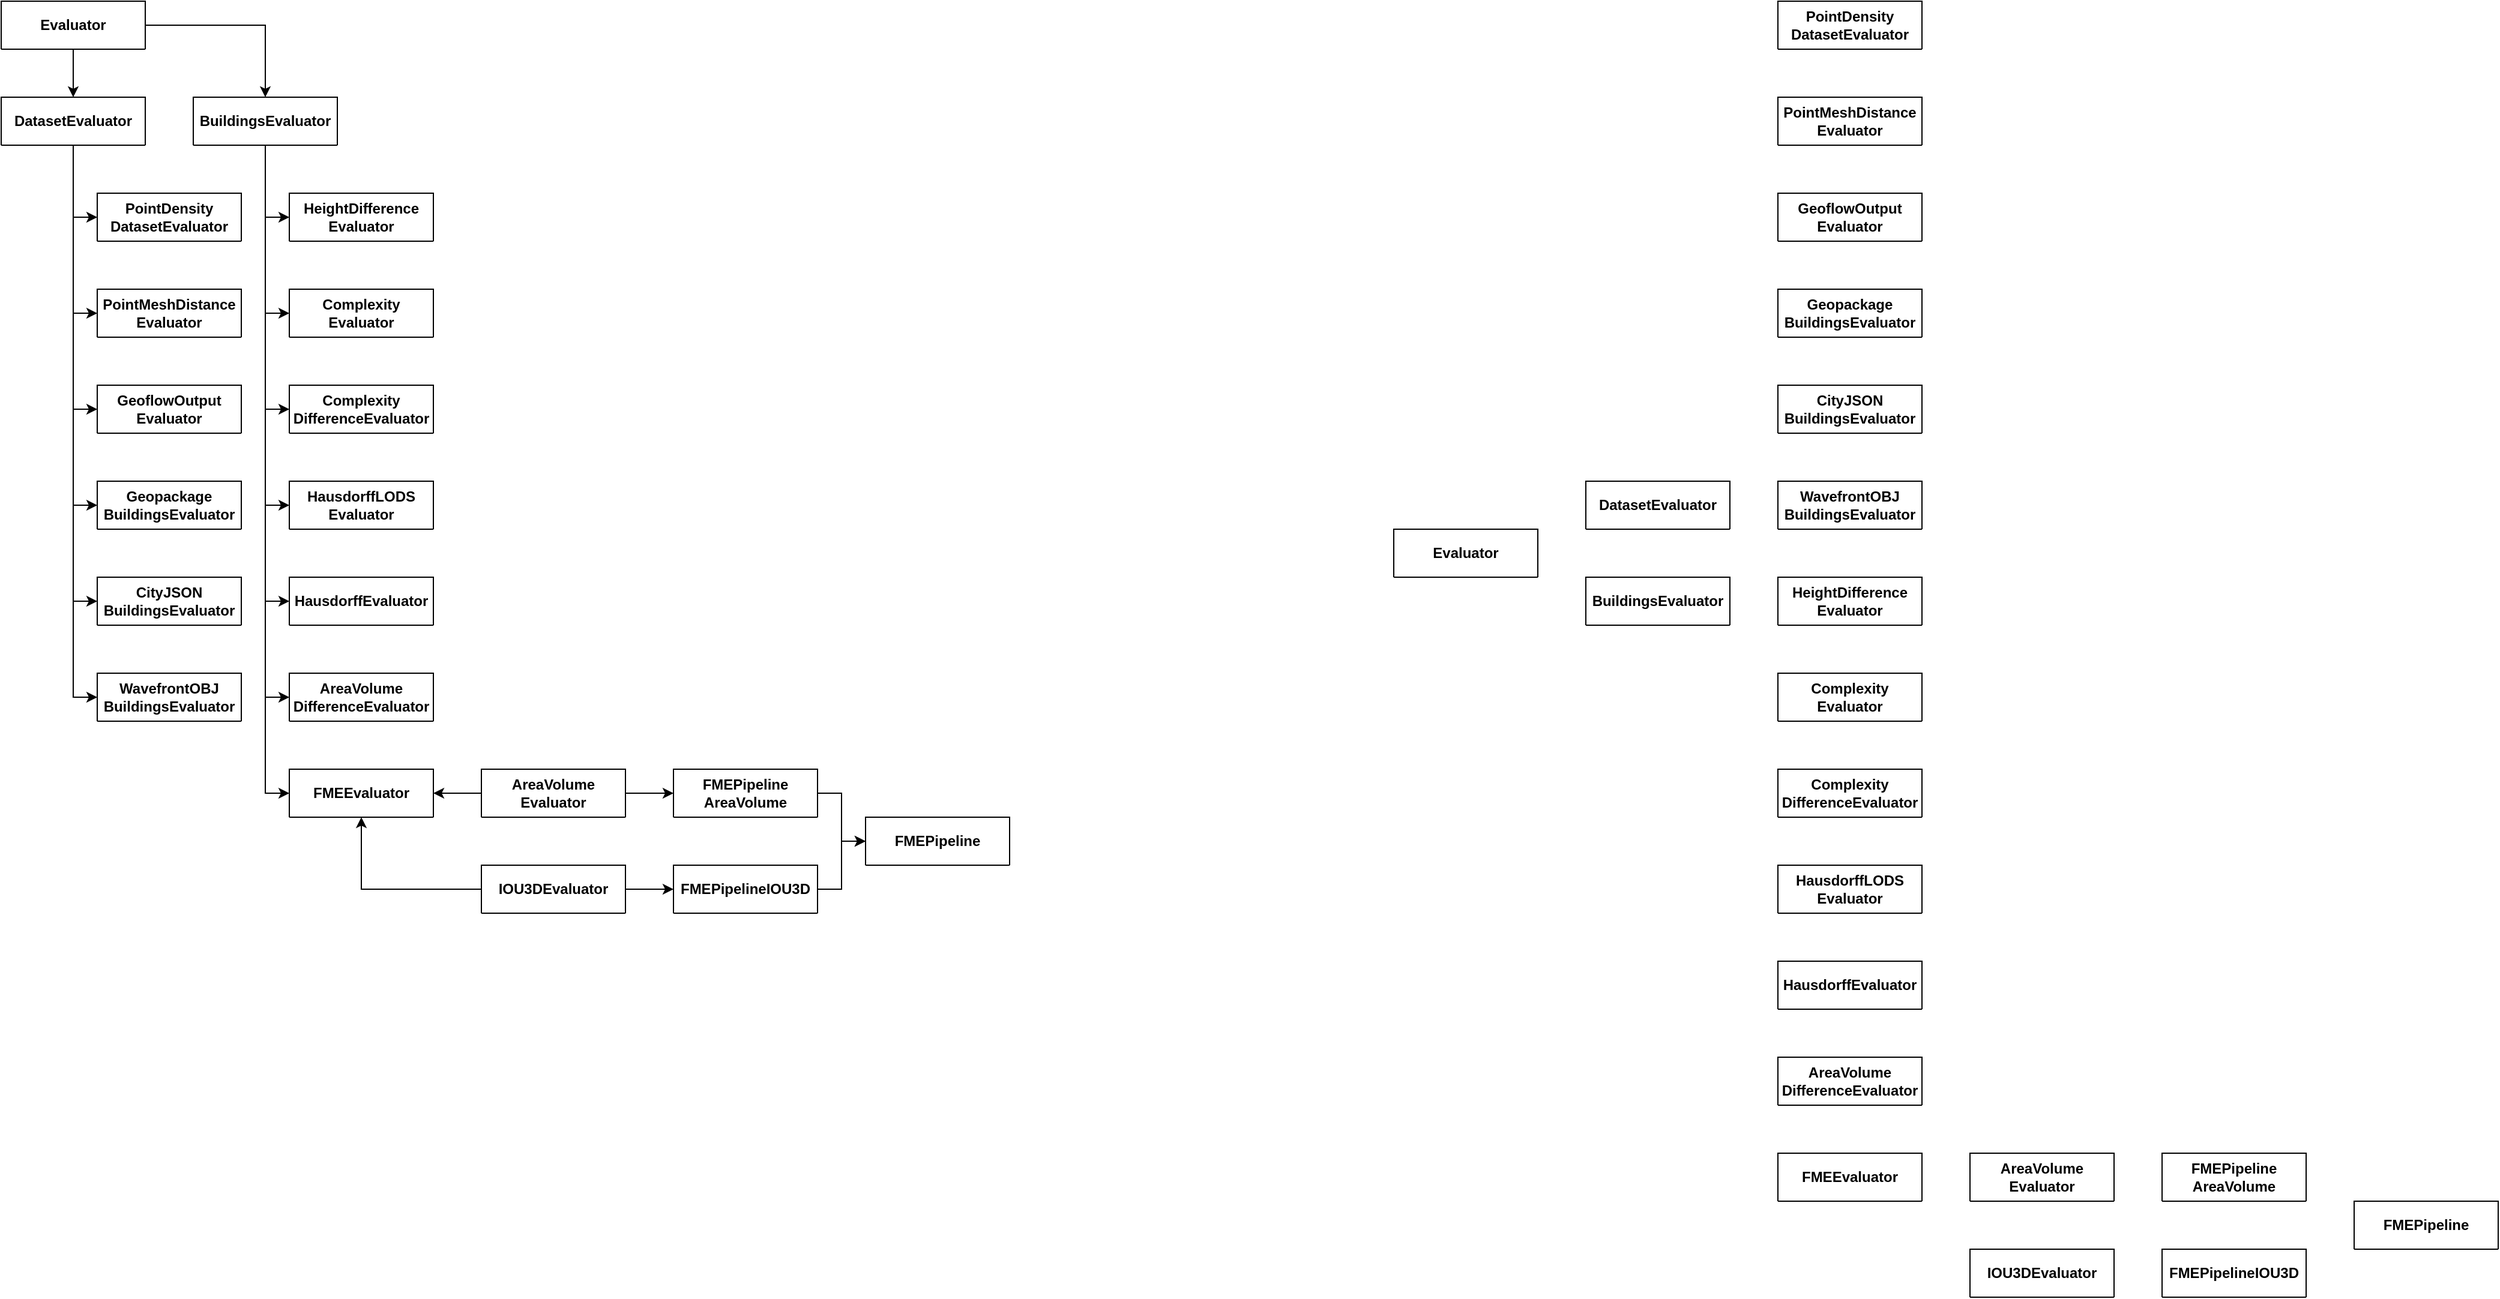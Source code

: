 <mxfile version="24.4.8" type="device">
  <diagram name="Page-1" id="tG113Dx0UTRvUsWC_VEV">
    <mxGraphModel dx="2586" dy="1485" grid="1" gridSize="10" guides="1" tooltips="1" connect="1" arrows="1" fold="1" page="1" pageScale="1" pageWidth="2336" pageHeight="1654" math="0" shadow="0">
      <root>
        <mxCell id="0" />
        <mxCell id="1" parent="0" />
        <mxCell id="yhyZuNFHsonwzHwim62v-65" value="&lt;b&gt;Evaluator&lt;/b&gt;" style="swimlane;fontStyle=0;childLayout=stackLayout;horizontal=1;startSize=40;fillColor=none;horizontalStack=0;resizeParent=1;resizeParentMax=0;resizeLast=0;collapsible=1;marginBottom=0;whiteSpace=wrap;html=1;" vertex="1" parent="1">
          <mxGeometry x="1240" y="720" width="120" height="40" as="geometry" />
        </mxCell>
        <mxCell id="yhyZuNFHsonwzHwim62v-70" value="&lt;b&gt;BuildingsEvaluator&lt;/b&gt;" style="swimlane;fontStyle=0;childLayout=stackLayout;horizontal=1;startSize=40;fillColor=none;horizontalStack=0;resizeParent=1;resizeParentMax=0;resizeLast=0;collapsible=1;marginBottom=0;whiteSpace=wrap;html=1;" vertex="1" parent="1">
          <mxGeometry x="1400" y="760" width="120" height="40" as="geometry" />
        </mxCell>
        <mxCell id="yhyZuNFHsonwzHwim62v-71" value="&lt;b&gt;DatasetEvaluator&lt;/b&gt;" style="swimlane;fontStyle=0;childLayout=stackLayout;horizontal=1;startSize=40;fillColor=none;horizontalStack=0;resizeParent=1;resizeParentMax=0;resizeLast=0;collapsible=1;marginBottom=0;whiteSpace=wrap;html=1;" vertex="1" parent="1">
          <mxGeometry x="1400" y="680" width="120" height="40" as="geometry" />
        </mxCell>
        <mxCell id="yhyZuNFHsonwzHwim62v-72" value="&lt;b&gt;PointDensity&lt;/b&gt;&lt;div&gt;&lt;b&gt;DatasetEvaluator&lt;/b&gt;&lt;/div&gt;" style="swimlane;fontStyle=0;childLayout=stackLayout;horizontal=1;startSize=40;fillColor=none;horizontalStack=0;resizeParent=1;resizeParentMax=0;resizeLast=0;collapsible=1;marginBottom=0;whiteSpace=wrap;html=1;" vertex="1" parent="1">
          <mxGeometry x="1560" y="280" width="120" height="40" as="geometry" />
        </mxCell>
        <mxCell id="yhyZuNFHsonwzHwim62v-73" value="&lt;b&gt;PointMeshDistance&lt;/b&gt;&lt;div&gt;&lt;b&gt;Evaluator&lt;/b&gt;&lt;/div&gt;" style="swimlane;fontStyle=0;childLayout=stackLayout;horizontal=1;startSize=40;fillColor=none;horizontalStack=0;resizeParent=1;resizeParentMax=0;resizeLast=0;collapsible=1;marginBottom=0;whiteSpace=wrap;html=1;" vertex="1" parent="1">
          <mxGeometry x="1560" y="360" width="120" height="40" as="geometry" />
        </mxCell>
        <mxCell id="yhyZuNFHsonwzHwim62v-74" value="&lt;b&gt;GeoflowOutput&lt;/b&gt;&lt;div&gt;&lt;b&gt;Evaluator&lt;/b&gt;&lt;/div&gt;" style="swimlane;fontStyle=0;childLayout=stackLayout;horizontal=1;startSize=40;fillColor=none;horizontalStack=0;resizeParent=1;resizeParentMax=0;resizeLast=0;collapsible=1;marginBottom=0;whiteSpace=wrap;html=1;" vertex="1" parent="1">
          <mxGeometry x="1560" y="440" width="120" height="40" as="geometry" />
        </mxCell>
        <mxCell id="yhyZuNFHsonwzHwim62v-75" value="&lt;b&gt;Geopackage&lt;/b&gt;&lt;div&gt;&lt;b&gt;BuildingsEvaluator&lt;/b&gt;&lt;/div&gt;" style="swimlane;fontStyle=0;childLayout=stackLayout;horizontal=1;startSize=40;fillColor=none;horizontalStack=0;resizeParent=1;resizeParentMax=0;resizeLast=0;collapsible=1;marginBottom=0;whiteSpace=wrap;html=1;" vertex="1" parent="1">
          <mxGeometry x="1560" y="520" width="120" height="40" as="geometry" />
        </mxCell>
        <mxCell id="yhyZuNFHsonwzHwim62v-76" value="&lt;b&gt;CityJSON&lt;/b&gt;&lt;div&gt;&lt;b&gt;BuildingsEvaluator&lt;/b&gt;&lt;/div&gt;" style="swimlane;fontStyle=0;childLayout=stackLayout;horizontal=1;startSize=40;fillColor=none;horizontalStack=0;resizeParent=1;resizeParentMax=0;resizeLast=0;collapsible=1;marginBottom=0;whiteSpace=wrap;html=1;" vertex="1" parent="1">
          <mxGeometry x="1560" y="600" width="120" height="40" as="geometry" />
        </mxCell>
        <mxCell id="yhyZuNFHsonwzHwim62v-77" value="&lt;b&gt;WavefrontOBJ&lt;/b&gt;&lt;div&gt;&lt;b&gt;BuildingsEvaluator&lt;/b&gt;&lt;/div&gt;" style="swimlane;fontStyle=0;childLayout=stackLayout;horizontal=1;startSize=40;fillColor=none;horizontalStack=0;resizeParent=1;resizeParentMax=0;resizeLast=0;collapsible=1;marginBottom=0;whiteSpace=wrap;html=1;" vertex="1" parent="1">
          <mxGeometry x="1560" y="680" width="120" height="40" as="geometry" />
        </mxCell>
        <mxCell id="yhyZuNFHsonwzHwim62v-78" value="&lt;b&gt;HeightDifference&lt;/b&gt;&lt;div&gt;&lt;b&gt;Evaluator&lt;/b&gt;&lt;/div&gt;" style="swimlane;fontStyle=0;childLayout=stackLayout;horizontal=1;startSize=40;fillColor=none;horizontalStack=0;resizeParent=1;resizeParentMax=0;resizeLast=0;collapsible=1;marginBottom=0;whiteSpace=wrap;html=1;" vertex="1" parent="1">
          <mxGeometry x="1560" y="760" width="120" height="40" as="geometry" />
        </mxCell>
        <mxCell id="yhyZuNFHsonwzHwim62v-79" value="&lt;b&gt;Complexity&lt;/b&gt;&lt;div&gt;&lt;b&gt;Evaluator&lt;/b&gt;&lt;/div&gt;" style="swimlane;fontStyle=0;childLayout=stackLayout;horizontal=1;startSize=40;fillColor=none;horizontalStack=0;resizeParent=1;resizeParentMax=0;resizeLast=0;collapsible=1;marginBottom=0;whiteSpace=wrap;html=1;" vertex="1" parent="1">
          <mxGeometry x="1560" y="840" width="120" height="40" as="geometry" />
        </mxCell>
        <mxCell id="yhyZuNFHsonwzHwim62v-80" value="&lt;b&gt;Complexity&lt;/b&gt;&lt;div&gt;&lt;b&gt;DifferenceEvaluator&lt;/b&gt;&lt;/div&gt;" style="swimlane;fontStyle=0;childLayout=stackLayout;horizontal=1;startSize=40;fillColor=none;horizontalStack=0;resizeParent=1;resizeParentMax=0;resizeLast=0;collapsible=1;marginBottom=0;whiteSpace=wrap;html=1;" vertex="1" parent="1">
          <mxGeometry x="1560" y="920" width="120" height="40" as="geometry" />
        </mxCell>
        <mxCell id="yhyZuNFHsonwzHwim62v-81" value="&lt;b&gt;HausdorffLODS&lt;/b&gt;&lt;div&gt;&lt;b&gt;Evaluator&lt;/b&gt;&lt;/div&gt;" style="swimlane;fontStyle=0;childLayout=stackLayout;horizontal=1;startSize=40;fillColor=none;horizontalStack=0;resizeParent=1;resizeParentMax=0;resizeLast=0;collapsible=1;marginBottom=0;whiteSpace=wrap;html=1;" vertex="1" parent="1">
          <mxGeometry x="1560" y="1000" width="120" height="40" as="geometry" />
        </mxCell>
        <mxCell id="yhyZuNFHsonwzHwim62v-82" value="&lt;b&gt;HausdorffEvaluator&lt;/b&gt;" style="swimlane;fontStyle=0;childLayout=stackLayout;horizontal=1;startSize=40;fillColor=none;horizontalStack=0;resizeParent=1;resizeParentMax=0;resizeLast=0;collapsible=1;marginBottom=0;whiteSpace=wrap;html=1;" vertex="1" parent="1">
          <mxGeometry x="1560" y="1080" width="120" height="40" as="geometry" />
        </mxCell>
        <mxCell id="yhyZuNFHsonwzHwim62v-83" value="&lt;b&gt;AreaVolume&lt;/b&gt;&lt;div&gt;&lt;b&gt;DifferenceEvaluator&lt;/b&gt;&lt;/div&gt;" style="swimlane;fontStyle=0;childLayout=stackLayout;horizontal=1;startSize=40;fillColor=none;horizontalStack=0;resizeParent=1;resizeParentMax=0;resizeLast=0;collapsible=1;marginBottom=0;whiteSpace=wrap;html=1;" vertex="1" parent="1">
          <mxGeometry x="1560" y="1160" width="120" height="40" as="geometry" />
        </mxCell>
        <mxCell id="yhyZuNFHsonwzHwim62v-84" value="&lt;b&gt;FMEEvaluator&lt;/b&gt;" style="swimlane;fontStyle=0;childLayout=stackLayout;horizontal=1;startSize=40;fillColor=none;horizontalStack=0;resizeParent=1;resizeParentMax=0;resizeLast=0;collapsible=1;marginBottom=0;whiteSpace=wrap;html=1;" vertex="1" parent="1">
          <mxGeometry x="1560" y="1240" width="120" height="40" as="geometry" />
        </mxCell>
        <mxCell id="yhyZuNFHsonwzHwim62v-85" value="&lt;b&gt;AreaVolume&lt;/b&gt;&lt;div&gt;&lt;b&gt;Evaluator&lt;/b&gt;&lt;/div&gt;" style="swimlane;fontStyle=0;childLayout=stackLayout;horizontal=1;startSize=40;fillColor=none;horizontalStack=0;resizeParent=1;resizeParentMax=0;resizeLast=0;collapsible=1;marginBottom=0;whiteSpace=wrap;html=1;" vertex="1" parent="1">
          <mxGeometry x="1720" y="1240" width="120" height="40" as="geometry" />
        </mxCell>
        <mxCell id="yhyZuNFHsonwzHwim62v-86" value="&lt;b&gt;IOU3DEvaluator&lt;/b&gt;" style="swimlane;fontStyle=0;childLayout=stackLayout;horizontal=1;startSize=40;fillColor=none;horizontalStack=0;resizeParent=1;resizeParentMax=0;resizeLast=0;collapsible=1;marginBottom=0;whiteSpace=wrap;html=1;" vertex="1" parent="1">
          <mxGeometry x="1720" y="1320" width="120" height="40" as="geometry" />
        </mxCell>
        <mxCell id="yhyZuNFHsonwzHwim62v-87" value="&lt;b&gt;FMEPipeline&lt;/b&gt;&lt;div&gt;&lt;b&gt;AreaVolume&lt;/b&gt;&lt;/div&gt;" style="swimlane;fontStyle=0;childLayout=stackLayout;horizontal=1;startSize=40;fillColor=none;horizontalStack=0;resizeParent=1;resizeParentMax=0;resizeLast=0;collapsible=1;marginBottom=0;whiteSpace=wrap;html=1;" vertex="1" parent="1">
          <mxGeometry x="1880" y="1240" width="120" height="40" as="geometry" />
        </mxCell>
        <mxCell id="yhyZuNFHsonwzHwim62v-88" value="&lt;b&gt;FMEPipelineIOU3D&lt;/b&gt;" style="swimlane;fontStyle=0;childLayout=stackLayout;horizontal=1;startSize=40;fillColor=none;horizontalStack=0;resizeParent=1;resizeParentMax=0;resizeLast=0;collapsible=1;marginBottom=0;whiteSpace=wrap;html=1;" vertex="1" parent="1">
          <mxGeometry x="1880" y="1320" width="120" height="40" as="geometry" />
        </mxCell>
        <mxCell id="yhyZuNFHsonwzHwim62v-89" value="&lt;b&gt;FMEPipeline&lt;/b&gt;" style="swimlane;fontStyle=0;childLayout=stackLayout;horizontal=1;startSize=40;fillColor=none;horizontalStack=0;resizeParent=1;resizeParentMax=0;resizeLast=0;collapsible=1;marginBottom=0;whiteSpace=wrap;html=1;" vertex="1" parent="1">
          <mxGeometry x="2040" y="1280" width="120" height="40" as="geometry" />
        </mxCell>
        <mxCell id="yhyZuNFHsonwzHwim62v-111" style="edgeStyle=orthogonalEdgeStyle;rounded=0;orthogonalLoop=1;jettySize=auto;html=1;entryX=0.5;entryY=0;entryDx=0;entryDy=0;" edge="1" parent="1" source="yhyZuNFHsonwzHwim62v-90" target="yhyZuNFHsonwzHwim62v-92">
          <mxGeometry relative="1" as="geometry" />
        </mxCell>
        <mxCell id="yhyZuNFHsonwzHwim62v-118" style="edgeStyle=orthogonalEdgeStyle;rounded=0;orthogonalLoop=1;jettySize=auto;html=1;" edge="1" parent="1" source="yhyZuNFHsonwzHwim62v-90" target="yhyZuNFHsonwzHwim62v-91">
          <mxGeometry relative="1" as="geometry" />
        </mxCell>
        <mxCell id="yhyZuNFHsonwzHwim62v-90" value="&lt;b&gt;Evaluator&lt;/b&gt;" style="swimlane;fontStyle=0;childLayout=stackLayout;horizontal=1;startSize=40;fillColor=none;horizontalStack=0;resizeParent=1;resizeParentMax=0;resizeLast=0;collapsible=1;marginBottom=0;whiteSpace=wrap;html=1;" vertex="1" parent="1">
          <mxGeometry x="80" y="280" width="120" height="40" as="geometry" />
        </mxCell>
        <mxCell id="yhyZuNFHsonwzHwim62v-119" style="edgeStyle=orthogonalEdgeStyle;rounded=0;orthogonalLoop=1;jettySize=auto;html=1;" edge="1" parent="1" source="yhyZuNFHsonwzHwim62v-91" target="yhyZuNFHsonwzHwim62v-99">
          <mxGeometry relative="1" as="geometry">
            <Array as="points">
              <mxPoint x="300" y="460" />
            </Array>
          </mxGeometry>
        </mxCell>
        <mxCell id="yhyZuNFHsonwzHwim62v-120" style="edgeStyle=orthogonalEdgeStyle;rounded=0;orthogonalLoop=1;jettySize=auto;html=1;" edge="1" parent="1" source="yhyZuNFHsonwzHwim62v-91" target="yhyZuNFHsonwzHwim62v-100">
          <mxGeometry relative="1" as="geometry">
            <Array as="points">
              <mxPoint x="300" y="540" />
            </Array>
          </mxGeometry>
        </mxCell>
        <mxCell id="yhyZuNFHsonwzHwim62v-121" style="edgeStyle=orthogonalEdgeStyle;rounded=0;orthogonalLoop=1;jettySize=auto;html=1;" edge="1" parent="1" source="yhyZuNFHsonwzHwim62v-91" target="yhyZuNFHsonwzHwim62v-101">
          <mxGeometry relative="1" as="geometry">
            <Array as="points">
              <mxPoint x="300" y="620" />
            </Array>
          </mxGeometry>
        </mxCell>
        <mxCell id="yhyZuNFHsonwzHwim62v-122" style="edgeStyle=orthogonalEdgeStyle;rounded=0;orthogonalLoop=1;jettySize=auto;html=1;" edge="1" parent="1" source="yhyZuNFHsonwzHwim62v-91" target="yhyZuNFHsonwzHwim62v-102">
          <mxGeometry relative="1" as="geometry">
            <Array as="points">
              <mxPoint x="300" y="700" />
            </Array>
          </mxGeometry>
        </mxCell>
        <mxCell id="yhyZuNFHsonwzHwim62v-123" style="edgeStyle=orthogonalEdgeStyle;rounded=0;orthogonalLoop=1;jettySize=auto;html=1;" edge="1" parent="1" source="yhyZuNFHsonwzHwim62v-91" target="yhyZuNFHsonwzHwim62v-103">
          <mxGeometry relative="1" as="geometry">
            <Array as="points">
              <mxPoint x="300" y="780" />
            </Array>
          </mxGeometry>
        </mxCell>
        <mxCell id="yhyZuNFHsonwzHwim62v-124" style="edgeStyle=orthogonalEdgeStyle;rounded=0;orthogonalLoop=1;jettySize=auto;html=1;" edge="1" parent="1" source="yhyZuNFHsonwzHwim62v-91" target="yhyZuNFHsonwzHwim62v-104">
          <mxGeometry relative="1" as="geometry">
            <Array as="points">
              <mxPoint x="300" y="860" />
            </Array>
          </mxGeometry>
        </mxCell>
        <mxCell id="yhyZuNFHsonwzHwim62v-125" style="edgeStyle=orthogonalEdgeStyle;rounded=0;orthogonalLoop=1;jettySize=auto;html=1;" edge="1" parent="1" source="yhyZuNFHsonwzHwim62v-91" target="yhyZuNFHsonwzHwim62v-105">
          <mxGeometry relative="1" as="geometry">
            <Array as="points">
              <mxPoint x="300" y="940" />
            </Array>
          </mxGeometry>
        </mxCell>
        <mxCell id="yhyZuNFHsonwzHwim62v-91" value="&lt;b&gt;BuildingsEvaluator&lt;/b&gt;" style="swimlane;fontStyle=0;childLayout=stackLayout;horizontal=1;startSize=40;fillColor=none;horizontalStack=0;resizeParent=1;resizeParentMax=0;resizeLast=0;collapsible=1;marginBottom=0;whiteSpace=wrap;html=1;" vertex="1" parent="1">
          <mxGeometry x="240" y="360" width="120" height="40" as="geometry" />
        </mxCell>
        <mxCell id="yhyZuNFHsonwzHwim62v-112" style="edgeStyle=orthogonalEdgeStyle;rounded=0;orthogonalLoop=1;jettySize=auto;html=1;" edge="1" parent="1" source="yhyZuNFHsonwzHwim62v-92" target="yhyZuNFHsonwzHwim62v-93">
          <mxGeometry relative="1" as="geometry">
            <Array as="points">
              <mxPoint x="140" y="460" />
            </Array>
          </mxGeometry>
        </mxCell>
        <mxCell id="yhyZuNFHsonwzHwim62v-113" style="edgeStyle=orthogonalEdgeStyle;rounded=0;orthogonalLoop=1;jettySize=auto;html=1;" edge="1" parent="1" source="yhyZuNFHsonwzHwim62v-92" target="yhyZuNFHsonwzHwim62v-94">
          <mxGeometry relative="1" as="geometry">
            <Array as="points">
              <mxPoint x="140" y="540" />
            </Array>
          </mxGeometry>
        </mxCell>
        <mxCell id="yhyZuNFHsonwzHwim62v-114" style="edgeStyle=orthogonalEdgeStyle;rounded=0;orthogonalLoop=1;jettySize=auto;html=1;" edge="1" parent="1" source="yhyZuNFHsonwzHwim62v-92" target="yhyZuNFHsonwzHwim62v-95">
          <mxGeometry relative="1" as="geometry">
            <Array as="points">
              <mxPoint x="140" y="620" />
            </Array>
          </mxGeometry>
        </mxCell>
        <mxCell id="yhyZuNFHsonwzHwim62v-115" style="edgeStyle=orthogonalEdgeStyle;rounded=0;orthogonalLoop=1;jettySize=auto;html=1;" edge="1" parent="1" source="yhyZuNFHsonwzHwim62v-92" target="yhyZuNFHsonwzHwim62v-96">
          <mxGeometry relative="1" as="geometry">
            <Array as="points">
              <mxPoint x="140" y="700" />
            </Array>
          </mxGeometry>
        </mxCell>
        <mxCell id="yhyZuNFHsonwzHwim62v-116" style="edgeStyle=orthogonalEdgeStyle;rounded=0;orthogonalLoop=1;jettySize=auto;html=1;" edge="1" parent="1" source="yhyZuNFHsonwzHwim62v-92" target="yhyZuNFHsonwzHwim62v-97">
          <mxGeometry relative="1" as="geometry">
            <Array as="points">
              <mxPoint x="140" y="780" />
            </Array>
          </mxGeometry>
        </mxCell>
        <mxCell id="yhyZuNFHsonwzHwim62v-117" style="edgeStyle=orthogonalEdgeStyle;rounded=0;orthogonalLoop=1;jettySize=auto;html=1;" edge="1" parent="1" source="yhyZuNFHsonwzHwim62v-92" target="yhyZuNFHsonwzHwim62v-98">
          <mxGeometry relative="1" as="geometry">
            <Array as="points">
              <mxPoint x="140" y="860" />
            </Array>
          </mxGeometry>
        </mxCell>
        <mxCell id="yhyZuNFHsonwzHwim62v-92" value="&lt;b&gt;DatasetEvaluator&lt;/b&gt;" style="swimlane;fontStyle=0;childLayout=stackLayout;horizontal=1;startSize=40;fillColor=none;horizontalStack=0;resizeParent=1;resizeParentMax=0;resizeLast=0;collapsible=1;marginBottom=0;whiteSpace=wrap;html=1;" vertex="1" parent="1">
          <mxGeometry x="80" y="360" width="120" height="40" as="geometry" />
        </mxCell>
        <mxCell id="yhyZuNFHsonwzHwim62v-93" value="&lt;b&gt;PointDensity&lt;/b&gt;&lt;div&gt;&lt;b&gt;DatasetEvaluator&lt;/b&gt;&lt;/div&gt;" style="swimlane;fontStyle=0;childLayout=stackLayout;horizontal=1;startSize=40;fillColor=none;horizontalStack=0;resizeParent=1;resizeParentMax=0;resizeLast=0;collapsible=1;marginBottom=0;whiteSpace=wrap;html=1;" vertex="1" parent="1">
          <mxGeometry x="160" y="440" width="120" height="40" as="geometry" />
        </mxCell>
        <mxCell id="yhyZuNFHsonwzHwim62v-94" value="&lt;b&gt;PointMeshDistance&lt;/b&gt;&lt;div&gt;&lt;b&gt;Evaluator&lt;/b&gt;&lt;/div&gt;" style="swimlane;fontStyle=0;childLayout=stackLayout;horizontal=1;startSize=40;fillColor=none;horizontalStack=0;resizeParent=1;resizeParentMax=0;resizeLast=0;collapsible=1;marginBottom=0;whiteSpace=wrap;html=1;" vertex="1" parent="1">
          <mxGeometry x="160" y="520" width="120" height="40" as="geometry" />
        </mxCell>
        <mxCell id="yhyZuNFHsonwzHwim62v-95" value="&lt;b&gt;GeoflowOutput&lt;/b&gt;&lt;div&gt;&lt;b&gt;Evaluator&lt;/b&gt;&lt;/div&gt;" style="swimlane;fontStyle=0;childLayout=stackLayout;horizontal=1;startSize=40;fillColor=none;horizontalStack=0;resizeParent=1;resizeParentMax=0;resizeLast=0;collapsible=1;marginBottom=0;whiteSpace=wrap;html=1;" vertex="1" parent="1">
          <mxGeometry x="160" y="600" width="120" height="40" as="geometry" />
        </mxCell>
        <mxCell id="yhyZuNFHsonwzHwim62v-96" value="&lt;b&gt;Geopackage&lt;/b&gt;&lt;div&gt;&lt;b&gt;BuildingsEvaluator&lt;/b&gt;&lt;/div&gt;" style="swimlane;fontStyle=0;childLayout=stackLayout;horizontal=1;startSize=40;fillColor=none;horizontalStack=0;resizeParent=1;resizeParentMax=0;resizeLast=0;collapsible=1;marginBottom=0;whiteSpace=wrap;html=1;" vertex="1" parent="1">
          <mxGeometry x="160" y="680" width="120" height="40" as="geometry" />
        </mxCell>
        <mxCell id="yhyZuNFHsonwzHwim62v-97" value="&lt;b&gt;CityJSON&lt;/b&gt;&lt;div&gt;&lt;b&gt;BuildingsEvaluator&lt;/b&gt;&lt;/div&gt;" style="swimlane;fontStyle=0;childLayout=stackLayout;horizontal=1;startSize=40;fillColor=none;horizontalStack=0;resizeParent=1;resizeParentMax=0;resizeLast=0;collapsible=1;marginBottom=0;whiteSpace=wrap;html=1;" vertex="1" parent="1">
          <mxGeometry x="160" y="760" width="120" height="40" as="geometry" />
        </mxCell>
        <mxCell id="yhyZuNFHsonwzHwim62v-98" value="&lt;b&gt;WavefrontOBJ&lt;/b&gt;&lt;div&gt;&lt;b&gt;BuildingsEvaluator&lt;/b&gt;&lt;/div&gt;" style="swimlane;fontStyle=0;childLayout=stackLayout;horizontal=1;startSize=40;fillColor=none;horizontalStack=0;resizeParent=1;resizeParentMax=0;resizeLast=0;collapsible=1;marginBottom=0;whiteSpace=wrap;html=1;" vertex="1" parent="1">
          <mxGeometry x="160" y="840" width="120" height="40" as="geometry" />
        </mxCell>
        <mxCell id="yhyZuNFHsonwzHwim62v-99" value="&lt;b&gt;HeightDifference&lt;/b&gt;&lt;div&gt;&lt;b&gt;Evaluator&lt;/b&gt;&lt;/div&gt;" style="swimlane;fontStyle=0;childLayout=stackLayout;horizontal=1;startSize=40;fillColor=none;horizontalStack=0;resizeParent=1;resizeParentMax=0;resizeLast=0;collapsible=1;marginBottom=0;whiteSpace=wrap;html=1;" vertex="1" parent="1">
          <mxGeometry x="320" y="440" width="120" height="40" as="geometry" />
        </mxCell>
        <mxCell id="yhyZuNFHsonwzHwim62v-100" value="&lt;b&gt;Complexity&lt;/b&gt;&lt;div&gt;&lt;b&gt;Evaluator&lt;/b&gt;&lt;/div&gt;" style="swimlane;fontStyle=0;childLayout=stackLayout;horizontal=1;startSize=40;fillColor=none;horizontalStack=0;resizeParent=1;resizeParentMax=0;resizeLast=0;collapsible=1;marginBottom=0;whiteSpace=wrap;html=1;" vertex="1" parent="1">
          <mxGeometry x="320" y="520" width="120" height="40" as="geometry" />
        </mxCell>
        <mxCell id="yhyZuNFHsonwzHwim62v-101" value="&lt;b&gt;Complexity&lt;/b&gt;&lt;div&gt;&lt;b&gt;DifferenceEvaluator&lt;/b&gt;&lt;/div&gt;" style="swimlane;fontStyle=0;childLayout=stackLayout;horizontal=1;startSize=40;fillColor=none;horizontalStack=0;resizeParent=1;resizeParentMax=0;resizeLast=0;collapsible=1;marginBottom=0;whiteSpace=wrap;html=1;" vertex="1" parent="1">
          <mxGeometry x="320" y="600" width="120" height="40" as="geometry" />
        </mxCell>
        <mxCell id="yhyZuNFHsonwzHwim62v-102" value="&lt;b&gt;HausdorffLODS&lt;/b&gt;&lt;div&gt;&lt;b&gt;Evaluator&lt;/b&gt;&lt;/div&gt;" style="swimlane;fontStyle=0;childLayout=stackLayout;horizontal=1;startSize=40;fillColor=none;horizontalStack=0;resizeParent=1;resizeParentMax=0;resizeLast=0;collapsible=1;marginBottom=0;whiteSpace=wrap;html=1;" vertex="1" parent="1">
          <mxGeometry x="320" y="680" width="120" height="40" as="geometry" />
        </mxCell>
        <mxCell id="yhyZuNFHsonwzHwim62v-103" value="&lt;b&gt;HausdorffEvaluator&lt;/b&gt;" style="swimlane;fontStyle=0;childLayout=stackLayout;horizontal=1;startSize=40;fillColor=none;horizontalStack=0;resizeParent=1;resizeParentMax=0;resizeLast=0;collapsible=1;marginBottom=0;whiteSpace=wrap;html=1;" vertex="1" parent="1">
          <mxGeometry x="320" y="760" width="120" height="40" as="geometry" />
        </mxCell>
        <mxCell id="yhyZuNFHsonwzHwim62v-104" value="&lt;b&gt;AreaVolume&lt;/b&gt;&lt;div&gt;&lt;b&gt;DifferenceEvaluator&lt;/b&gt;&lt;/div&gt;" style="swimlane;fontStyle=0;childLayout=stackLayout;horizontal=1;startSize=40;fillColor=none;horizontalStack=0;resizeParent=1;resizeParentMax=0;resizeLast=0;collapsible=1;marginBottom=0;whiteSpace=wrap;html=1;" vertex="1" parent="1">
          <mxGeometry x="320" y="840" width="120" height="40" as="geometry" />
        </mxCell>
        <mxCell id="yhyZuNFHsonwzHwim62v-105" value="&lt;b&gt;FMEEvaluator&lt;/b&gt;" style="swimlane;fontStyle=0;childLayout=stackLayout;horizontal=1;startSize=40;fillColor=none;horizontalStack=0;resizeParent=1;resizeParentMax=0;resizeLast=0;collapsible=1;marginBottom=0;whiteSpace=wrap;html=1;" vertex="1" parent="1">
          <mxGeometry x="320" y="920" width="120" height="40" as="geometry" />
        </mxCell>
        <mxCell id="yhyZuNFHsonwzHwim62v-130" style="edgeStyle=orthogonalEdgeStyle;rounded=0;orthogonalLoop=1;jettySize=auto;html=1;" edge="1" parent="1" source="yhyZuNFHsonwzHwim62v-106" target="yhyZuNFHsonwzHwim62v-105">
          <mxGeometry relative="1" as="geometry" />
        </mxCell>
        <mxCell id="yhyZuNFHsonwzHwim62v-133" style="edgeStyle=orthogonalEdgeStyle;rounded=0;orthogonalLoop=1;jettySize=auto;html=1;" edge="1" parent="1" source="yhyZuNFHsonwzHwim62v-106" target="yhyZuNFHsonwzHwim62v-108">
          <mxGeometry relative="1" as="geometry" />
        </mxCell>
        <mxCell id="yhyZuNFHsonwzHwim62v-106" value="&lt;b&gt;AreaVolume&lt;/b&gt;&lt;div&gt;&lt;b&gt;Evaluator&lt;/b&gt;&lt;/div&gt;" style="swimlane;fontStyle=0;childLayout=stackLayout;horizontal=1;startSize=40;fillColor=none;horizontalStack=0;resizeParent=1;resizeParentMax=0;resizeLast=0;collapsible=1;marginBottom=0;whiteSpace=wrap;html=1;" vertex="1" parent="1">
          <mxGeometry x="480" y="920" width="120" height="40" as="geometry" />
        </mxCell>
        <mxCell id="yhyZuNFHsonwzHwim62v-131" style="edgeStyle=orthogonalEdgeStyle;rounded=0;orthogonalLoop=1;jettySize=auto;html=1;" edge="1" parent="1" source="yhyZuNFHsonwzHwim62v-107" target="yhyZuNFHsonwzHwim62v-105">
          <mxGeometry relative="1" as="geometry" />
        </mxCell>
        <mxCell id="yhyZuNFHsonwzHwim62v-134" style="edgeStyle=orthogonalEdgeStyle;rounded=0;orthogonalLoop=1;jettySize=auto;html=1;" edge="1" parent="1" source="yhyZuNFHsonwzHwim62v-107" target="yhyZuNFHsonwzHwim62v-109">
          <mxGeometry relative="1" as="geometry" />
        </mxCell>
        <mxCell id="yhyZuNFHsonwzHwim62v-107" value="&lt;b&gt;IOU3DEvaluator&lt;/b&gt;" style="swimlane;fontStyle=0;childLayout=stackLayout;horizontal=1;startSize=40;fillColor=none;horizontalStack=0;resizeParent=1;resizeParentMax=0;resizeLast=0;collapsible=1;marginBottom=0;whiteSpace=wrap;html=1;" vertex="1" parent="1">
          <mxGeometry x="480" y="1000" width="120" height="40" as="geometry" />
        </mxCell>
        <mxCell id="yhyZuNFHsonwzHwim62v-128" style="edgeStyle=orthogonalEdgeStyle;rounded=0;orthogonalLoop=1;jettySize=auto;html=1;" edge="1" parent="1" source="yhyZuNFHsonwzHwim62v-108" target="yhyZuNFHsonwzHwim62v-110">
          <mxGeometry relative="1" as="geometry" />
        </mxCell>
        <mxCell id="yhyZuNFHsonwzHwim62v-108" value="&lt;b&gt;FMEPipeline&lt;/b&gt;&lt;div&gt;&lt;b&gt;AreaVolume&lt;/b&gt;&lt;/div&gt;" style="swimlane;fontStyle=0;childLayout=stackLayout;horizontal=1;startSize=40;fillColor=none;horizontalStack=0;resizeParent=1;resizeParentMax=0;resizeLast=0;collapsible=1;marginBottom=0;whiteSpace=wrap;html=1;" vertex="1" parent="1">
          <mxGeometry x="640" y="920" width="120" height="40" as="geometry" />
        </mxCell>
        <mxCell id="yhyZuNFHsonwzHwim62v-129" style="edgeStyle=orthogonalEdgeStyle;rounded=0;orthogonalLoop=1;jettySize=auto;html=1;" edge="1" parent="1" source="yhyZuNFHsonwzHwim62v-109" target="yhyZuNFHsonwzHwim62v-110">
          <mxGeometry relative="1" as="geometry" />
        </mxCell>
        <mxCell id="yhyZuNFHsonwzHwim62v-109" value="&lt;b&gt;FMEPipelineIOU3D&lt;/b&gt;" style="swimlane;fontStyle=0;childLayout=stackLayout;horizontal=1;startSize=40;fillColor=none;horizontalStack=0;resizeParent=1;resizeParentMax=0;resizeLast=0;collapsible=1;marginBottom=0;whiteSpace=wrap;html=1;" vertex="1" parent="1">
          <mxGeometry x="640" y="1000" width="120" height="40" as="geometry" />
        </mxCell>
        <mxCell id="yhyZuNFHsonwzHwim62v-110" value="&lt;b&gt;FMEPipeline&lt;/b&gt;" style="swimlane;fontStyle=0;childLayout=stackLayout;horizontal=1;startSize=40;fillColor=none;horizontalStack=0;resizeParent=1;resizeParentMax=0;resizeLast=0;collapsible=1;marginBottom=0;whiteSpace=wrap;html=1;" vertex="1" parent="1">
          <mxGeometry x="800" y="960" width="120" height="40" as="geometry" />
        </mxCell>
      </root>
    </mxGraphModel>
  </diagram>
</mxfile>
